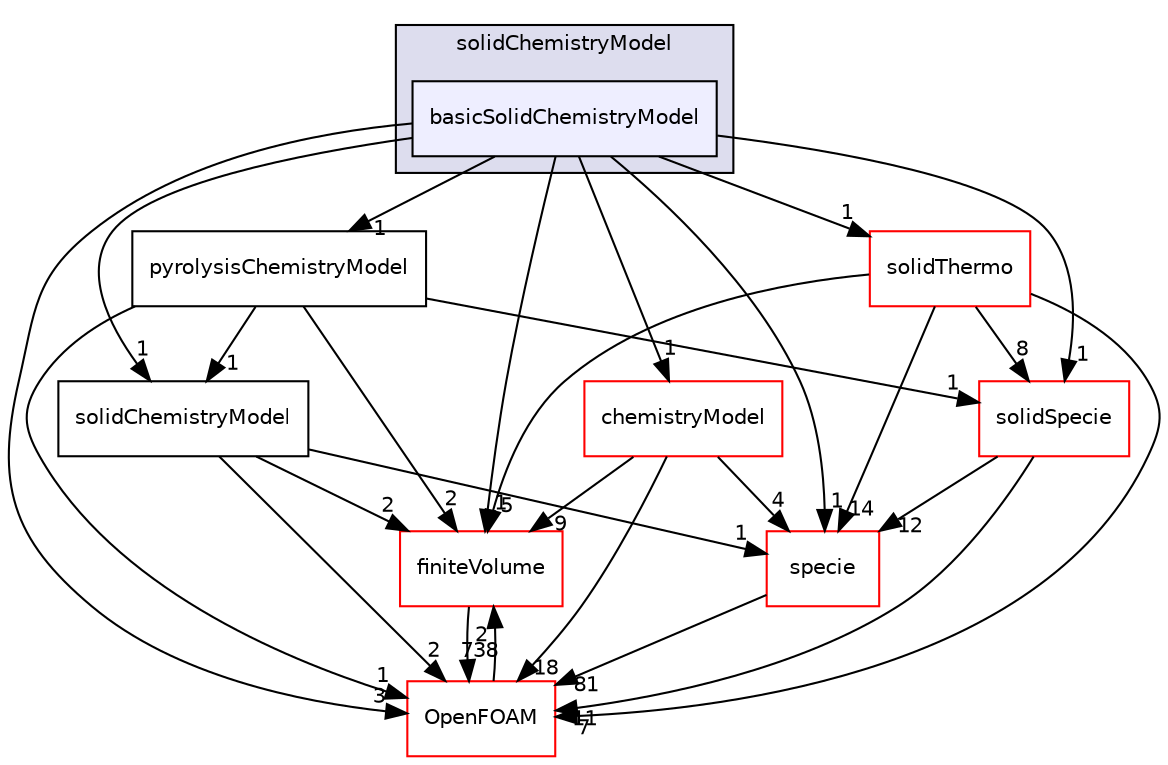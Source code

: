 digraph "src/thermophysicalModels/solidChemistryModel/basicSolidChemistryModel" {
  bgcolor=transparent;
  compound=true
  node [ fontsize="10", fontname="Helvetica"];
  edge [ labelfontsize="10", labelfontname="Helvetica"];
  subgraph clusterdir_6622b42c5fca67ec351904da985070b7 {
    graph [ bgcolor="#ddddee", pencolor="black", label="solidChemistryModel" fontname="Helvetica", fontsize="10", URL="dir_6622b42c5fca67ec351904da985070b7.html"]
  dir_9589dc58a49d80df6201d35af4698b25 [shape=box, label="basicSolidChemistryModel", style="filled", fillcolor="#eeeeff", pencolor="black", URL="dir_9589dc58a49d80df6201d35af4698b25.html"];
  }
  dir_9bd15774b555cf7259a6fa18f99fe99b [shape=box label="finiteVolume" color="red" URL="dir_9bd15774b555cf7259a6fa18f99fe99b.html"];
  dir_5c4bf53b114f4c9237cd4ef0431fc9bd [shape=box label="specie" color="red" URL="dir_5c4bf53b114f4c9237cd4ef0431fc9bd.html"];
  dir_be72a3d27c1f07729830935c3335269d [shape=box label="solidChemistryModel" URL="dir_be72a3d27c1f07729830935c3335269d.html"];
  dir_64ab56a90714865a0b6a94b64634b40b [shape=box label="pyrolysisChemistryModel" URL="dir_64ab56a90714865a0b6a94b64634b40b.html"];
  dir_640adc73b6f298758d016476c5bdb471 [shape=box label="solidSpecie" color="red" URL="dir_640adc73b6f298758d016476c5bdb471.html"];
  dir_c5473ff19b20e6ec4dfe5c310b3778a8 [shape=box label="OpenFOAM" color="red" URL="dir_c5473ff19b20e6ec4dfe5c310b3778a8.html"];
  dir_b0a4276768a9e3782bd6f894861ddaf3 [shape=box label="solidThermo" color="red" URL="dir_b0a4276768a9e3782bd6f894861ddaf3.html"];
  dir_1d2615a04667ebfe9c88383cd1b75f4e [shape=box label="chemistryModel" color="red" URL="dir_1d2615a04667ebfe9c88383cd1b75f4e.html"];
  dir_9bd15774b555cf7259a6fa18f99fe99b->dir_c5473ff19b20e6ec4dfe5c310b3778a8 [headlabel="738", labeldistance=1.5 headhref="dir_000898_001898.html"];
  dir_5c4bf53b114f4c9237cd4ef0431fc9bd->dir_c5473ff19b20e6ec4dfe5c310b3778a8 [headlabel="81", labeldistance=1.5 headhref="dir_001243_001898.html"];
  dir_be72a3d27c1f07729830935c3335269d->dir_9bd15774b555cf7259a6fa18f99fe99b [headlabel="2", labeldistance=1.5 headhref="dir_002921_000898.html"];
  dir_be72a3d27c1f07729830935c3335269d->dir_5c4bf53b114f4c9237cd4ef0431fc9bd [headlabel="1", labeldistance=1.5 headhref="dir_002921_001243.html"];
  dir_be72a3d27c1f07729830935c3335269d->dir_c5473ff19b20e6ec4dfe5c310b3778a8 [headlabel="2", labeldistance=1.5 headhref="dir_002921_001898.html"];
  dir_64ab56a90714865a0b6a94b64634b40b->dir_9bd15774b555cf7259a6fa18f99fe99b [headlabel="2", labeldistance=1.5 headhref="dir_002920_000898.html"];
  dir_64ab56a90714865a0b6a94b64634b40b->dir_be72a3d27c1f07729830935c3335269d [headlabel="1", labeldistance=1.5 headhref="dir_002920_002921.html"];
  dir_64ab56a90714865a0b6a94b64634b40b->dir_640adc73b6f298758d016476c5bdb471 [headlabel="1", labeldistance=1.5 headhref="dir_002920_002923.html"];
  dir_64ab56a90714865a0b6a94b64634b40b->dir_c5473ff19b20e6ec4dfe5c310b3778a8 [headlabel="1", labeldistance=1.5 headhref="dir_002920_001898.html"];
  dir_640adc73b6f298758d016476c5bdb471->dir_5c4bf53b114f4c9237cd4ef0431fc9bd [headlabel="12", labeldistance=1.5 headhref="dir_002923_001243.html"];
  dir_640adc73b6f298758d016476c5bdb471->dir_c5473ff19b20e6ec4dfe5c310b3778a8 [headlabel="11", labeldistance=1.5 headhref="dir_002923_001898.html"];
  dir_c5473ff19b20e6ec4dfe5c310b3778a8->dir_9bd15774b555cf7259a6fa18f99fe99b [headlabel="2", labeldistance=1.5 headhref="dir_001898_000898.html"];
  dir_b0a4276768a9e3782bd6f894861ddaf3->dir_9bd15774b555cf7259a6fa18f99fe99b [headlabel="5", labeldistance=1.5 headhref="dir_002935_000898.html"];
  dir_b0a4276768a9e3782bd6f894861ddaf3->dir_5c4bf53b114f4c9237cd4ef0431fc9bd [headlabel="14", labeldistance=1.5 headhref="dir_002935_001243.html"];
  dir_b0a4276768a9e3782bd6f894861ddaf3->dir_640adc73b6f298758d016476c5bdb471 [headlabel="8", labeldistance=1.5 headhref="dir_002935_002923.html"];
  dir_b0a4276768a9e3782bd6f894861ddaf3->dir_c5473ff19b20e6ec4dfe5c310b3778a8 [headlabel="7", labeldistance=1.5 headhref="dir_002935_001898.html"];
  dir_1d2615a04667ebfe9c88383cd1b75f4e->dir_9bd15774b555cf7259a6fa18f99fe99b [headlabel="9", labeldistance=1.5 headhref="dir_002797_000898.html"];
  dir_1d2615a04667ebfe9c88383cd1b75f4e->dir_5c4bf53b114f4c9237cd4ef0431fc9bd [headlabel="4", labeldistance=1.5 headhref="dir_002797_001243.html"];
  dir_1d2615a04667ebfe9c88383cd1b75f4e->dir_c5473ff19b20e6ec4dfe5c310b3778a8 [headlabel="18", labeldistance=1.5 headhref="dir_002797_001898.html"];
  dir_9589dc58a49d80df6201d35af4698b25->dir_9bd15774b555cf7259a6fa18f99fe99b [headlabel="1", labeldistance=1.5 headhref="dir_002919_000898.html"];
  dir_9589dc58a49d80df6201d35af4698b25->dir_5c4bf53b114f4c9237cd4ef0431fc9bd [headlabel="1", labeldistance=1.5 headhref="dir_002919_001243.html"];
  dir_9589dc58a49d80df6201d35af4698b25->dir_be72a3d27c1f07729830935c3335269d [headlabel="1", labeldistance=1.5 headhref="dir_002919_002921.html"];
  dir_9589dc58a49d80df6201d35af4698b25->dir_64ab56a90714865a0b6a94b64634b40b [headlabel="1", labeldistance=1.5 headhref="dir_002919_002920.html"];
  dir_9589dc58a49d80df6201d35af4698b25->dir_640adc73b6f298758d016476c5bdb471 [headlabel="1", labeldistance=1.5 headhref="dir_002919_002923.html"];
  dir_9589dc58a49d80df6201d35af4698b25->dir_c5473ff19b20e6ec4dfe5c310b3778a8 [headlabel="3", labeldistance=1.5 headhref="dir_002919_001898.html"];
  dir_9589dc58a49d80df6201d35af4698b25->dir_b0a4276768a9e3782bd6f894861ddaf3 [headlabel="1", labeldistance=1.5 headhref="dir_002919_002935.html"];
  dir_9589dc58a49d80df6201d35af4698b25->dir_1d2615a04667ebfe9c88383cd1b75f4e [headlabel="1", labeldistance=1.5 headhref="dir_002919_002797.html"];
}
